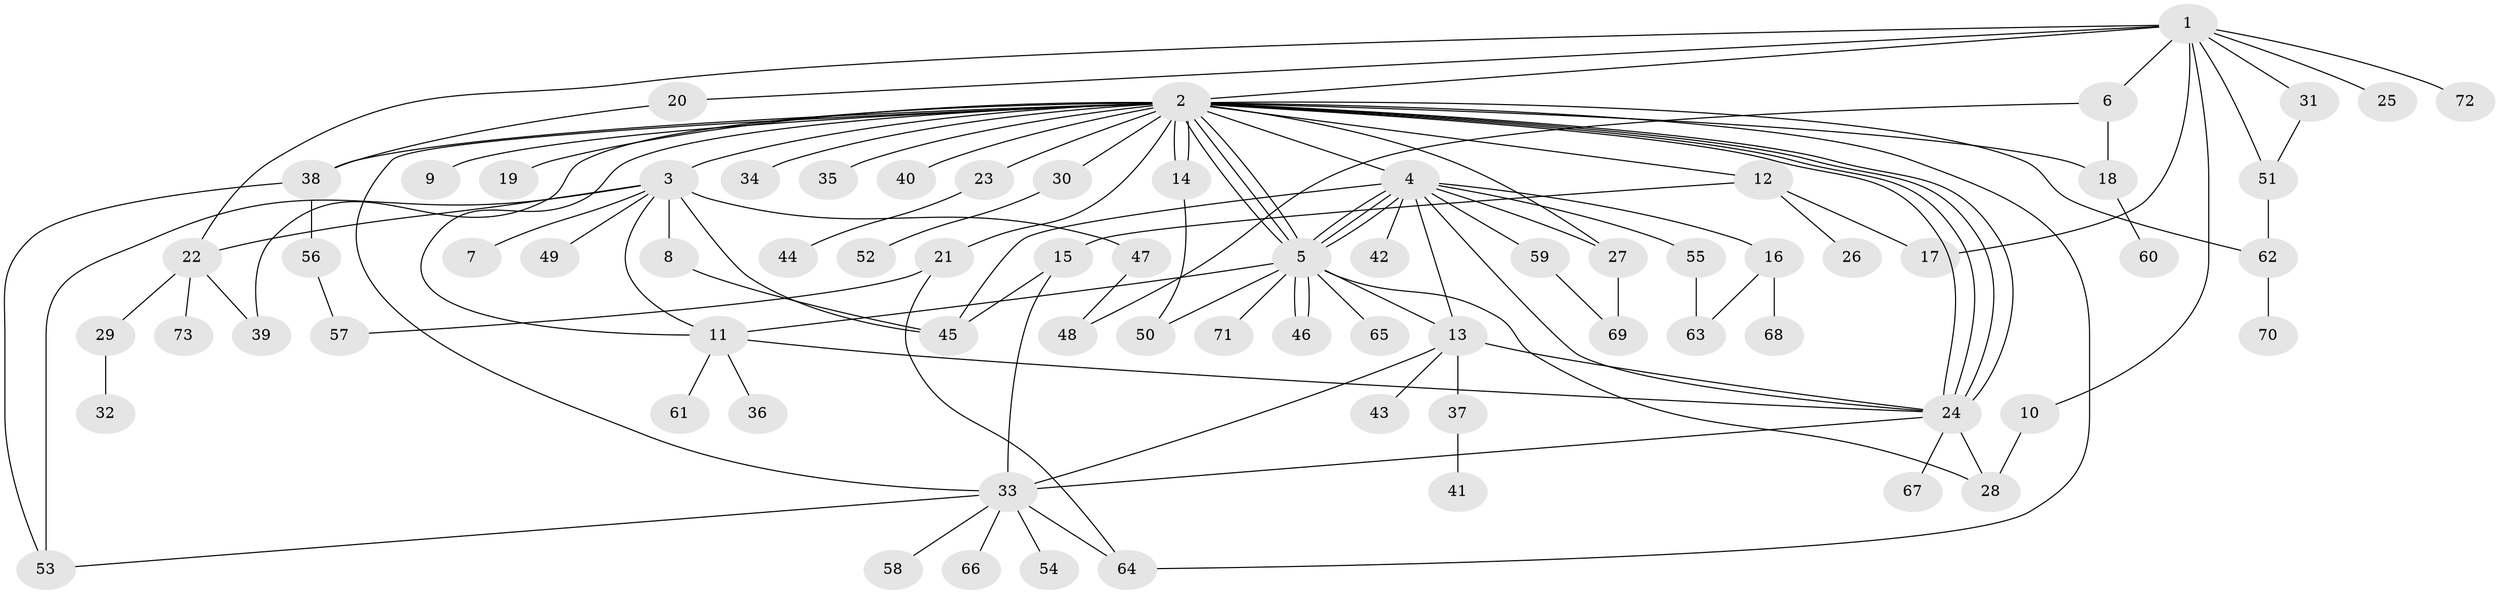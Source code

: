// coarse degree distribution, {9: 0.038461538461538464, 21: 0.019230769230769232, 7: 0.019230769230769232, 8: 0.038461538461538464, 3: 0.17307692307692307, 1: 0.40384615384615385, 5: 0.038461538461538464, 4: 0.057692307692307696, 2: 0.19230769230769232, 6: 0.019230769230769232}
// Generated by graph-tools (version 1.1) at 2025/50/03/04/25 22:50:06]
// undirected, 73 vertices, 113 edges
graph export_dot {
  node [color=gray90,style=filled];
  1;
  2;
  3;
  4;
  5;
  6;
  7;
  8;
  9;
  10;
  11;
  12;
  13;
  14;
  15;
  16;
  17;
  18;
  19;
  20;
  21;
  22;
  23;
  24;
  25;
  26;
  27;
  28;
  29;
  30;
  31;
  32;
  33;
  34;
  35;
  36;
  37;
  38;
  39;
  40;
  41;
  42;
  43;
  44;
  45;
  46;
  47;
  48;
  49;
  50;
  51;
  52;
  53;
  54;
  55;
  56;
  57;
  58;
  59;
  60;
  61;
  62;
  63;
  64;
  65;
  66;
  67;
  68;
  69;
  70;
  71;
  72;
  73;
  1 -- 2;
  1 -- 6;
  1 -- 10;
  1 -- 17;
  1 -- 20;
  1 -- 22;
  1 -- 25;
  1 -- 31;
  1 -- 51;
  1 -- 72;
  2 -- 3;
  2 -- 4;
  2 -- 5;
  2 -- 5;
  2 -- 5;
  2 -- 9;
  2 -- 11;
  2 -- 12;
  2 -- 14;
  2 -- 14;
  2 -- 18;
  2 -- 19;
  2 -- 21;
  2 -- 23;
  2 -- 24;
  2 -- 24;
  2 -- 24;
  2 -- 24;
  2 -- 27;
  2 -- 30;
  2 -- 33;
  2 -- 34;
  2 -- 35;
  2 -- 38;
  2 -- 39;
  2 -- 40;
  2 -- 62;
  2 -- 64;
  3 -- 7;
  3 -- 8;
  3 -- 11;
  3 -- 22;
  3 -- 45;
  3 -- 47;
  3 -- 49;
  3 -- 53;
  4 -- 5;
  4 -- 5;
  4 -- 5;
  4 -- 13;
  4 -- 16;
  4 -- 24;
  4 -- 27;
  4 -- 42;
  4 -- 45;
  4 -- 55;
  4 -- 59;
  5 -- 11;
  5 -- 13;
  5 -- 28;
  5 -- 46;
  5 -- 46;
  5 -- 50;
  5 -- 65;
  5 -- 71;
  6 -- 18;
  6 -- 48;
  8 -- 45;
  10 -- 28;
  11 -- 24;
  11 -- 36;
  11 -- 61;
  12 -- 15;
  12 -- 17;
  12 -- 26;
  13 -- 24;
  13 -- 33;
  13 -- 37;
  13 -- 43;
  14 -- 50;
  15 -- 33;
  15 -- 45;
  16 -- 63;
  16 -- 68;
  18 -- 60;
  20 -- 38;
  21 -- 57;
  21 -- 64;
  22 -- 29;
  22 -- 39;
  22 -- 73;
  23 -- 44;
  24 -- 28;
  24 -- 33;
  24 -- 67;
  27 -- 69;
  29 -- 32;
  30 -- 52;
  31 -- 51;
  33 -- 53;
  33 -- 54;
  33 -- 58;
  33 -- 64;
  33 -- 66;
  37 -- 41;
  38 -- 53;
  38 -- 56;
  47 -- 48;
  51 -- 62;
  55 -- 63;
  56 -- 57;
  59 -- 69;
  62 -- 70;
}
